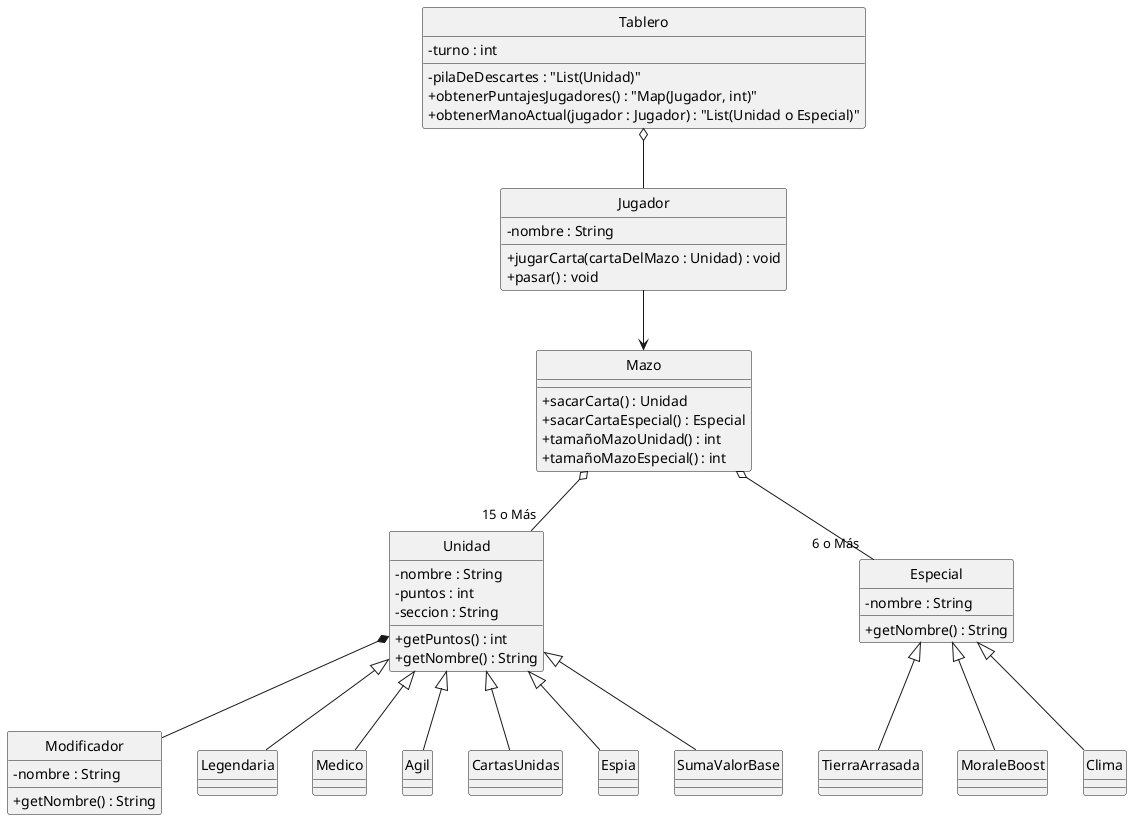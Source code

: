 @startuml
hide circle
skinparam classAttributeIconSize 0

class Jugador {
    -nombre : String
    +jugarCarta(cartaDelMazo : Unidad) : void
    +pasar() : void
}

class Mazo {
    +sacarCarta() : Unidad
    +sacarCartaEspecial() : Especial
    +tamañoMazoUnidad() : int
    +tamañoMazoEspecial() : int
}

class Tablero {
    -turno : int
    -pilaDeDescartes : "List(Unidad)"
    +obtenerPuntajesJugadores() : "Map(Jugador, int)"
    +obtenerManoActual(jugador : Jugador) : "List(Unidad o Especial)"
}

class Unidad {
    -nombre : String
    -puntos : int
    -seccion : String
    +getPuntos() : int
    +getNombre() : String
}

class Especial {
    -nombre : String
    +getNombre() : String
}

class TierraArrasada extends Especial
class MoraleBoost extends Especial
class Clima extends Especial

class Modificador {
    -nombre : String
    +getNombre() : String
}

class Legendaria extends Unidad
class Medico extends Unidad
class Agil extends Unidad
class CartasUnidas extends Unidad
class Espia extends Unidad
class SumaValorBase extends Unidad


Jugador --> Mazo
Tablero o-- Jugador
Mazo o-- "6 o Más" Especial
Mazo o-- "15 o Más" Unidad
Unidad *-- Modificador

@enduml
